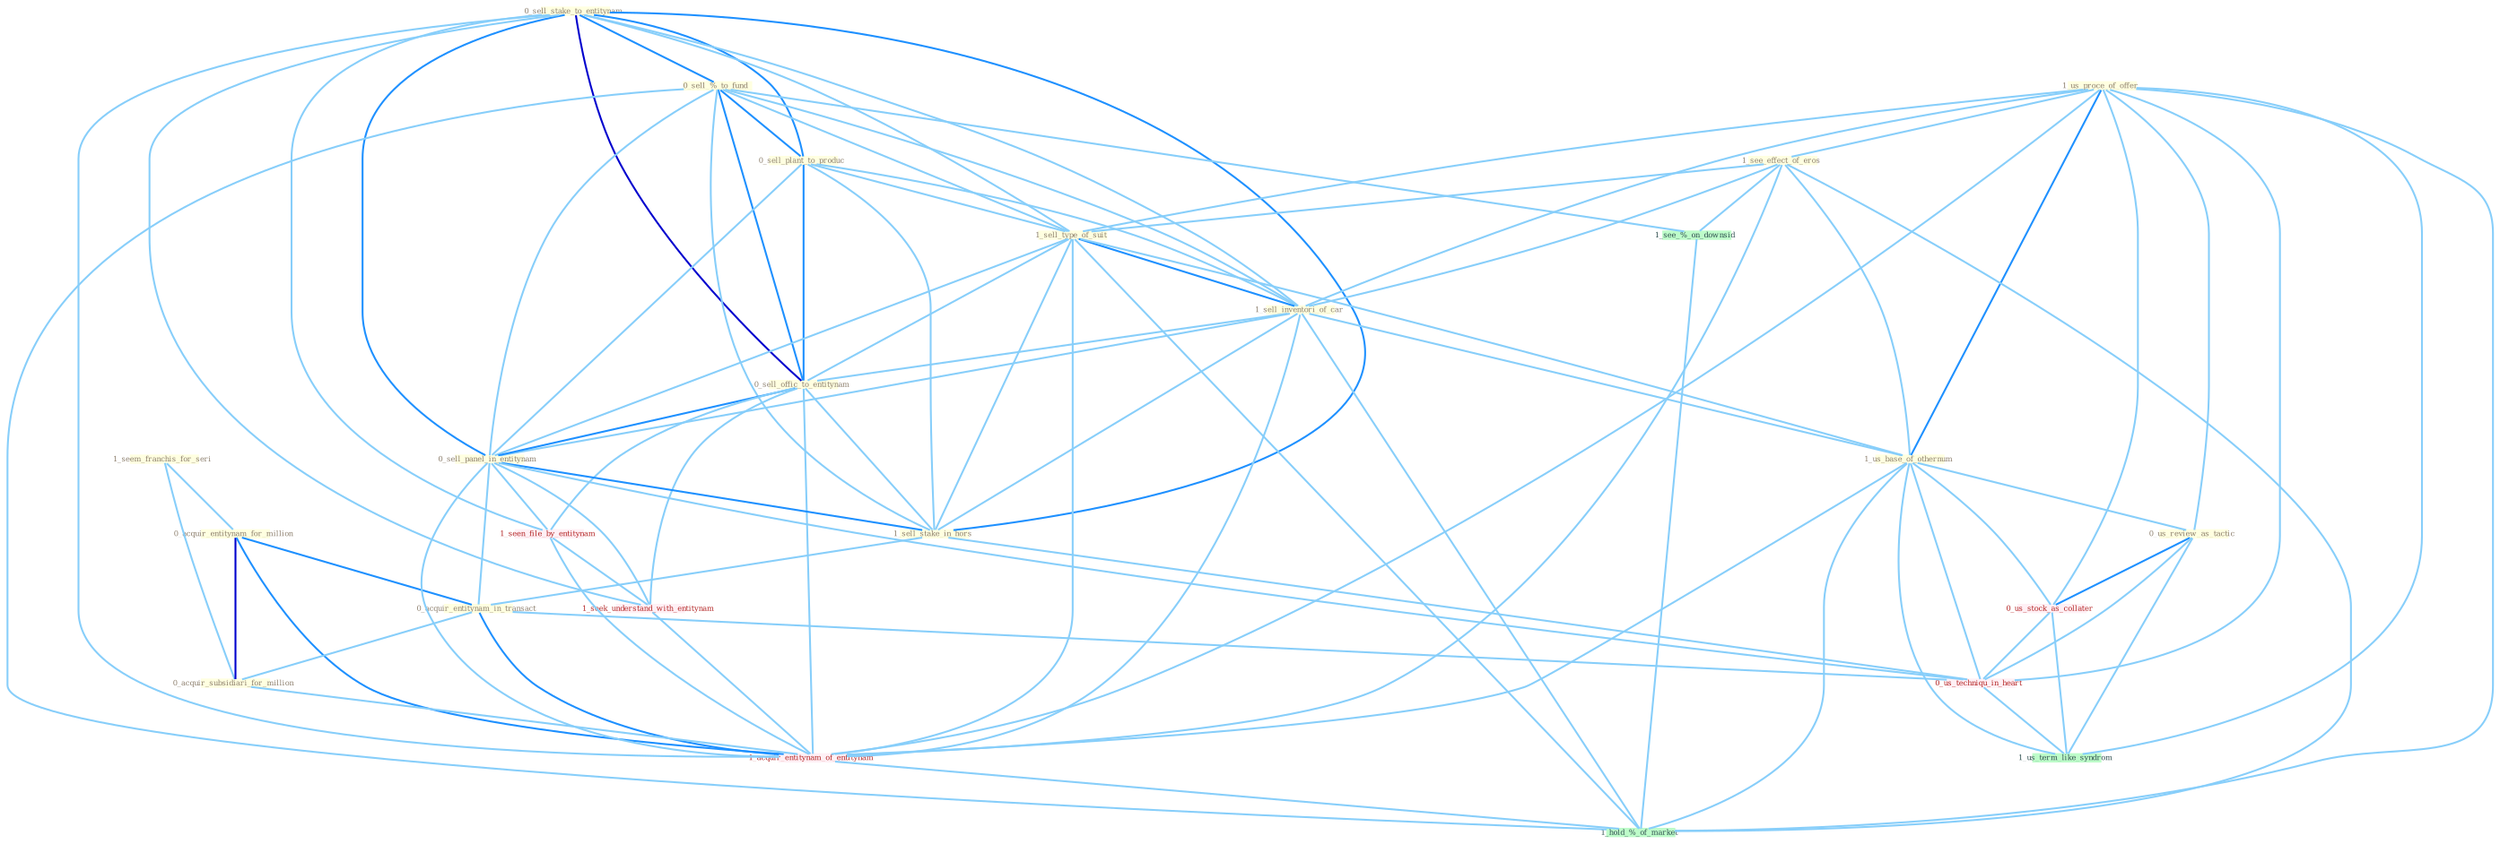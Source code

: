 Graph G{ 
    node
    [shape=polygon,style=filled,width=.5,height=.06,color="#BDFCC9",fixedsize=true,fontsize=4,
    fontcolor="#2f4f4f"];
    {node
    [color="#ffffe0", fontcolor="#8b7d6b"] "0_sell_stake_to_entitynam " "0_sell_%_to_fund " "1_seem_franchis_for_seri " "1_us_proce_of_offer " "0_acquir_entitynam_for_million " "1_see_effect_of_eros " "0_sell_plant_to_produc " "1_sell_type_of_suit " "1_sell_inventori_of_car " "0_sell_offic_to_entitynam " "1_us_base_of_othernum " "0_sell_panel_in_entitynam " "1_sell_stake_in_hors " "0_acquir_entitynam_in_transact " "0_acquir_subsidiari_for_million " "0_us_review_as_tactic "}
{node [color="#fff0f5", fontcolor="#b22222"] "1_seen_file_by_entitynam " "0_us_stock_as_collater " "1_seek_understand_with_entitynam " "1_acquir_entitynam_of_entitynam " "0_us_techniqu_in_heart "}
edge [color="#B0E2FF"];

	"0_sell_stake_to_entitynam " -- "0_sell_%_to_fund " [w="2", color="#1e90ff" , len=0.8];
	"0_sell_stake_to_entitynam " -- "0_sell_plant_to_produc " [w="2", color="#1e90ff" , len=0.8];
	"0_sell_stake_to_entitynam " -- "1_sell_type_of_suit " [w="1", color="#87cefa" ];
	"0_sell_stake_to_entitynam " -- "1_sell_inventori_of_car " [w="1", color="#87cefa" ];
	"0_sell_stake_to_entitynam " -- "0_sell_offic_to_entitynam " [w="3", color="#0000cd" , len=0.6];
	"0_sell_stake_to_entitynam " -- "0_sell_panel_in_entitynam " [w="2", color="#1e90ff" , len=0.8];
	"0_sell_stake_to_entitynam " -- "1_sell_stake_in_hors " [w="2", color="#1e90ff" , len=0.8];
	"0_sell_stake_to_entitynam " -- "1_seen_file_by_entitynam " [w="1", color="#87cefa" ];
	"0_sell_stake_to_entitynam " -- "1_seek_understand_with_entitynam " [w="1", color="#87cefa" ];
	"0_sell_stake_to_entitynam " -- "1_acquir_entitynam_of_entitynam " [w="1", color="#87cefa" ];
	"0_sell_%_to_fund " -- "0_sell_plant_to_produc " [w="2", color="#1e90ff" , len=0.8];
	"0_sell_%_to_fund " -- "1_sell_type_of_suit " [w="1", color="#87cefa" ];
	"0_sell_%_to_fund " -- "1_sell_inventori_of_car " [w="1", color="#87cefa" ];
	"0_sell_%_to_fund " -- "0_sell_offic_to_entitynam " [w="2", color="#1e90ff" , len=0.8];
	"0_sell_%_to_fund " -- "0_sell_panel_in_entitynam " [w="1", color="#87cefa" ];
	"0_sell_%_to_fund " -- "1_sell_stake_in_hors " [w="1", color="#87cefa" ];
	"0_sell_%_to_fund " -- "1_see_%_on_downsid " [w="1", color="#87cefa" ];
	"0_sell_%_to_fund " -- "1_hold_%_of_market " [w="1", color="#87cefa" ];
	"1_seem_franchis_for_seri " -- "0_acquir_entitynam_for_million " [w="1", color="#87cefa" ];
	"1_seem_franchis_for_seri " -- "0_acquir_subsidiari_for_million " [w="1", color="#87cefa" ];
	"1_us_proce_of_offer " -- "1_see_effect_of_eros " [w="1", color="#87cefa" ];
	"1_us_proce_of_offer " -- "1_sell_type_of_suit " [w="1", color="#87cefa" ];
	"1_us_proce_of_offer " -- "1_sell_inventori_of_car " [w="1", color="#87cefa" ];
	"1_us_proce_of_offer " -- "1_us_base_of_othernum " [w="2", color="#1e90ff" , len=0.8];
	"1_us_proce_of_offer " -- "0_us_review_as_tactic " [w="1", color="#87cefa" ];
	"1_us_proce_of_offer " -- "0_us_stock_as_collater " [w="1", color="#87cefa" ];
	"1_us_proce_of_offer " -- "1_acquir_entitynam_of_entitynam " [w="1", color="#87cefa" ];
	"1_us_proce_of_offer " -- "0_us_techniqu_in_heart " [w="1", color="#87cefa" ];
	"1_us_proce_of_offer " -- "1_us_term_like_syndrom " [w="1", color="#87cefa" ];
	"1_us_proce_of_offer " -- "1_hold_%_of_market " [w="1", color="#87cefa" ];
	"0_acquir_entitynam_for_million " -- "0_acquir_entitynam_in_transact " [w="2", color="#1e90ff" , len=0.8];
	"0_acquir_entitynam_for_million " -- "0_acquir_subsidiari_for_million " [w="3", color="#0000cd" , len=0.6];
	"0_acquir_entitynam_for_million " -- "1_acquir_entitynam_of_entitynam " [w="2", color="#1e90ff" , len=0.8];
	"1_see_effect_of_eros " -- "1_sell_type_of_suit " [w="1", color="#87cefa" ];
	"1_see_effect_of_eros " -- "1_sell_inventori_of_car " [w="1", color="#87cefa" ];
	"1_see_effect_of_eros " -- "1_us_base_of_othernum " [w="1", color="#87cefa" ];
	"1_see_effect_of_eros " -- "1_acquir_entitynam_of_entitynam " [w="1", color="#87cefa" ];
	"1_see_effect_of_eros " -- "1_see_%_on_downsid " [w="1", color="#87cefa" ];
	"1_see_effect_of_eros " -- "1_hold_%_of_market " [w="1", color="#87cefa" ];
	"0_sell_plant_to_produc " -- "1_sell_type_of_suit " [w="1", color="#87cefa" ];
	"0_sell_plant_to_produc " -- "1_sell_inventori_of_car " [w="1", color="#87cefa" ];
	"0_sell_plant_to_produc " -- "0_sell_offic_to_entitynam " [w="2", color="#1e90ff" , len=0.8];
	"0_sell_plant_to_produc " -- "0_sell_panel_in_entitynam " [w="1", color="#87cefa" ];
	"0_sell_plant_to_produc " -- "1_sell_stake_in_hors " [w="1", color="#87cefa" ];
	"1_sell_type_of_suit " -- "1_sell_inventori_of_car " [w="2", color="#1e90ff" , len=0.8];
	"1_sell_type_of_suit " -- "0_sell_offic_to_entitynam " [w="1", color="#87cefa" ];
	"1_sell_type_of_suit " -- "1_us_base_of_othernum " [w="1", color="#87cefa" ];
	"1_sell_type_of_suit " -- "0_sell_panel_in_entitynam " [w="1", color="#87cefa" ];
	"1_sell_type_of_suit " -- "1_sell_stake_in_hors " [w="1", color="#87cefa" ];
	"1_sell_type_of_suit " -- "1_acquir_entitynam_of_entitynam " [w="1", color="#87cefa" ];
	"1_sell_type_of_suit " -- "1_hold_%_of_market " [w="1", color="#87cefa" ];
	"1_sell_inventori_of_car " -- "0_sell_offic_to_entitynam " [w="1", color="#87cefa" ];
	"1_sell_inventori_of_car " -- "1_us_base_of_othernum " [w="1", color="#87cefa" ];
	"1_sell_inventori_of_car " -- "0_sell_panel_in_entitynam " [w="1", color="#87cefa" ];
	"1_sell_inventori_of_car " -- "1_sell_stake_in_hors " [w="1", color="#87cefa" ];
	"1_sell_inventori_of_car " -- "1_acquir_entitynam_of_entitynam " [w="1", color="#87cefa" ];
	"1_sell_inventori_of_car " -- "1_hold_%_of_market " [w="1", color="#87cefa" ];
	"0_sell_offic_to_entitynam " -- "0_sell_panel_in_entitynam " [w="2", color="#1e90ff" , len=0.8];
	"0_sell_offic_to_entitynam " -- "1_sell_stake_in_hors " [w="1", color="#87cefa" ];
	"0_sell_offic_to_entitynam " -- "1_seen_file_by_entitynam " [w="1", color="#87cefa" ];
	"0_sell_offic_to_entitynam " -- "1_seek_understand_with_entitynam " [w="1", color="#87cefa" ];
	"0_sell_offic_to_entitynam " -- "1_acquir_entitynam_of_entitynam " [w="1", color="#87cefa" ];
	"1_us_base_of_othernum " -- "0_us_review_as_tactic " [w="1", color="#87cefa" ];
	"1_us_base_of_othernum " -- "0_us_stock_as_collater " [w="1", color="#87cefa" ];
	"1_us_base_of_othernum " -- "1_acquir_entitynam_of_entitynam " [w="1", color="#87cefa" ];
	"1_us_base_of_othernum " -- "0_us_techniqu_in_heart " [w="1", color="#87cefa" ];
	"1_us_base_of_othernum " -- "1_us_term_like_syndrom " [w="1", color="#87cefa" ];
	"1_us_base_of_othernum " -- "1_hold_%_of_market " [w="1", color="#87cefa" ];
	"0_sell_panel_in_entitynam " -- "1_sell_stake_in_hors " [w="2", color="#1e90ff" , len=0.8];
	"0_sell_panel_in_entitynam " -- "0_acquir_entitynam_in_transact " [w="1", color="#87cefa" ];
	"0_sell_panel_in_entitynam " -- "1_seen_file_by_entitynam " [w="1", color="#87cefa" ];
	"0_sell_panel_in_entitynam " -- "1_seek_understand_with_entitynam " [w="1", color="#87cefa" ];
	"0_sell_panel_in_entitynam " -- "1_acquir_entitynam_of_entitynam " [w="1", color="#87cefa" ];
	"0_sell_panel_in_entitynam " -- "0_us_techniqu_in_heart " [w="1", color="#87cefa" ];
	"1_sell_stake_in_hors " -- "0_acquir_entitynam_in_transact " [w="1", color="#87cefa" ];
	"1_sell_stake_in_hors " -- "0_us_techniqu_in_heart " [w="1", color="#87cefa" ];
	"0_acquir_entitynam_in_transact " -- "0_acquir_subsidiari_for_million " [w="1", color="#87cefa" ];
	"0_acquir_entitynam_in_transact " -- "1_acquir_entitynam_of_entitynam " [w="2", color="#1e90ff" , len=0.8];
	"0_acquir_entitynam_in_transact " -- "0_us_techniqu_in_heart " [w="1", color="#87cefa" ];
	"0_acquir_subsidiari_for_million " -- "1_acquir_entitynam_of_entitynam " [w="1", color="#87cefa" ];
	"0_us_review_as_tactic " -- "0_us_stock_as_collater " [w="2", color="#1e90ff" , len=0.8];
	"0_us_review_as_tactic " -- "0_us_techniqu_in_heart " [w="1", color="#87cefa" ];
	"0_us_review_as_tactic " -- "1_us_term_like_syndrom " [w="1", color="#87cefa" ];
	"1_seen_file_by_entitynam " -- "1_seek_understand_with_entitynam " [w="1", color="#87cefa" ];
	"1_seen_file_by_entitynam " -- "1_acquir_entitynam_of_entitynam " [w="1", color="#87cefa" ];
	"0_us_stock_as_collater " -- "0_us_techniqu_in_heart " [w="1", color="#87cefa" ];
	"0_us_stock_as_collater " -- "1_us_term_like_syndrom " [w="1", color="#87cefa" ];
	"1_seek_understand_with_entitynam " -- "1_acquir_entitynam_of_entitynam " [w="1", color="#87cefa" ];
	"1_acquir_entitynam_of_entitynam " -- "1_hold_%_of_market " [w="1", color="#87cefa" ];
	"0_us_techniqu_in_heart " -- "1_us_term_like_syndrom " [w="1", color="#87cefa" ];
	"1_see_%_on_downsid " -- "1_hold_%_of_market " [w="1", color="#87cefa" ];
}